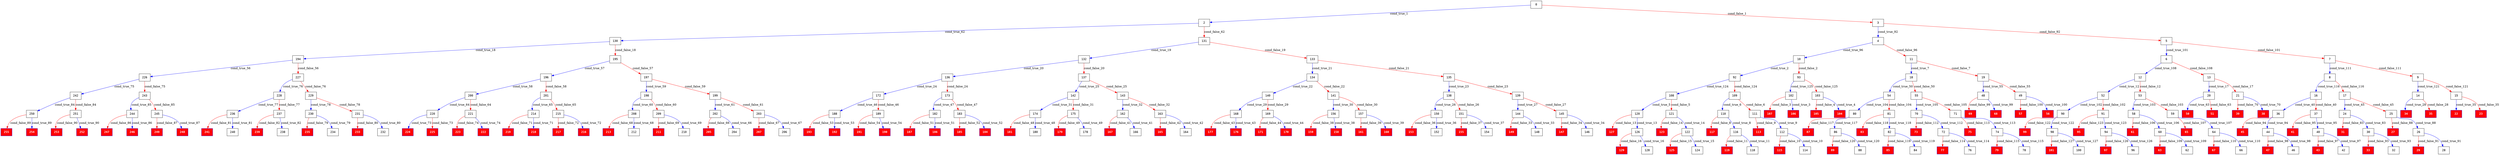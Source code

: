 digraph ExecutionTree {
	node [color=black fontname=Courier height=.5 shape=record]
	224 [color=blue, fillcolor=red, style=filled, fontcolor=white, fontname="Courier-Bold"]
	193 [color=blue, fillcolor=red, style=filled, fontcolor=white, fontname="Courier-Bold"]
	191 [color=blue, fillcolor=red, style=filled, fontcolor=white, fontname="Courier-Bold"]
	190 [color=blue, fillcolor=red, style=filled, fontcolor=white, fontname="Courier-Bold"]
	187 [color=blue, fillcolor=red, style=filled, fontcolor=white, fontname="Courier-Bold"]
	185 [color=blue, fillcolor=red, style=filled, fontcolor=white, fontname="Courier-Bold"]
	184 [color=blue, fillcolor=red, style=filled, fontcolor=white, fontname="Courier-Bold"]
	181 [color=blue, fillcolor=red, style=filled, fontcolor=white, fontname="Courier-Bold"]
	179 [color=blue, fillcolor=red, style=filled, fontcolor=white, fontname="Courier-Bold"]
	177 [color=blue, fillcolor=red, style=filled, fontcolor=white, fontname="Courier-Bold"]
	186 [color=blue, fillcolor=red, style=filled, fontcolor=white, fontname="Courier-Bold"]
	171 [color=blue, fillcolor=red, style=filled, fontcolor=white, fontname="Courier-Bold"]
	170 [color=blue, fillcolor=red, style=filled, fontcolor=white, fontname="Courier-Bold"]
	167 [color=blue, fillcolor=red, style=filled, fontcolor=white, fontname="Courier-Bold"]
	165 [color=blue, fillcolor=red, style=filled, fontcolor=white, fontname="Courier-Bold"]
	161 [color=blue, fillcolor=red, style=filled, fontcolor=white, fontname="Courier-Bold"]
	159 [color=blue, fillcolor=red, style=filled, fontcolor=white, fontname="Courier-Bold"]
	22 [color=blue, fillcolor=red, style=filled, fontcolor=white, fontname="Courier-Bold"]
	160 [color=blue, fillcolor=red, style=filled, fontcolor=white, fontname="Courier-Bold"]
	155 [color=blue, fillcolor=red, style=filled, fontcolor=white, fontname="Courier-Bold"]
	153 [color=blue, fillcolor=red, style=filled, fontcolor=white, fontname="Courier-Bold"]
	149 [color=blue, fillcolor=red, style=filled, fontcolor=white, fontname="Courier-Bold"]
	147 [color=blue, fillcolor=red, style=filled, fontcolor=white, fontname="Courier-Bold"]
	158 [color=blue, fillcolor=red, style=filled, fontcolor=white, fontname="Courier-Bold"]
	50 [color=blue, fillcolor=red, style=filled, fontcolor=white, fontname="Courier-Bold"]
	176 [color=blue, fillcolor=red, style=filled, fontcolor=white, fontname="Courier-Bold"]
	192 [color=blue, fillcolor=red, style=filled, fontcolor=white, fontname="Courier-Bold"]
	129 [color=blue, fillcolor=red, style=filled, fontcolor=white, fontname="Courier-Bold"]
	127 [color=blue, fillcolor=red, style=filled, fontcolor=white, fontname="Courier-Bold"]
	125 [color=blue, fillcolor=red, style=filled, fontcolor=white, fontname="Courier-Bold"]
	123 [color=blue, fillcolor=red, style=filled, fontcolor=white, fontname="Courier-Bold"]
	119 [color=blue, fillcolor=red, style=filled, fontcolor=white, fontname="Courier-Bold"]
	117 [color=blue, fillcolor=red, style=filled, fontcolor=white, fontname="Courier-Bold"]
	115 [color=blue, fillcolor=red, style=filled, fontcolor=white, fontname="Courier-Bold"]
	113 [color=blue, fillcolor=red, style=filled, fontcolor=white, fontname="Courier-Bold"]
	107 [color=blue, fillcolor=red, style=filled, fontcolor=white, fontname="Courier-Bold"]
	105 [color=blue, fillcolor=red, style=filled, fontcolor=white, fontname="Courier-Bold"]
	104 [color=blue, fillcolor=red, style=filled, fontcolor=white, fontname="Courier-Bold"]
	101 [color=blue, fillcolor=red, style=filled, fontcolor=white, fontname="Courier-Bold"]
	99 [color=blue, fillcolor=red, style=filled, fontcolor=white, fontname="Courier-Bold"]
	34 [color=blue, fillcolor=red, style=filled, fontcolor=white, fontname="Courier-Bold"]
	97 [color=blue, fillcolor=red, style=filled, fontcolor=white, fontname="Courier-Bold"]
	95 [color=blue, fillcolor=red, style=filled, fontcolor=white, fontname="Courier-Bold"]
	106 [color=blue, fillcolor=red, style=filled, fontcolor=white, fontname="Courier-Bold"]
	89 [color=blue, fillcolor=red, style=filled, fontcolor=white, fontname="Courier-Bold"]
	87 [color=blue, fillcolor=red, style=filled, fontcolor=white, fontname="Courier-Bold"]
	85 [color=blue, fillcolor=red, style=filled, fontcolor=white, fontname="Courier-Bold"]
	83 [color=blue, fillcolor=red, style=filled, fontcolor=white, fontname="Courier-Bold"]
	79 [color=blue, fillcolor=red, style=filled, fontcolor=white, fontname="Courier-Bold"]
	77 [color=blue, fillcolor=red, style=filled, fontcolor=white, fontname="Courier-Bold"]
	75 [color=blue, fillcolor=red, style=filled, fontcolor=white, fontname="Courier-Bold"]
	73 [color=blue, fillcolor=red, style=filled, fontcolor=white, fontname="Courier-Bold"]
	69 [color=blue, fillcolor=red, style=filled, fontcolor=white, fontname="Courier-Bold"]
	67 [color=blue, fillcolor=red, style=filled, fontcolor=white, fontname="Courier-Bold"]
	65 [color=blue, fillcolor=red, style=filled, fontcolor=white, fontname="Courier-Bold"]
	63 [color=blue, fillcolor=red, style=filled, fontcolor=white, fontname="Courier-Bold"]
	61 [color=blue, fillcolor=red, style=filled, fontcolor=white, fontname="Courier-Bold"]
	57 [color=blue, fillcolor=red, style=filled, fontcolor=white, fontname="Courier-Bold"]
	51 [color=blue, fillcolor=red, style=filled, fontcolor=white, fontname="Courier-Bold"]
	56 [color=blue, fillcolor=red, style=filled, fontcolor=white, fontname="Courier-Bold"]
	47 [color=blue, fillcolor=red, style=filled, fontcolor=white, fontname="Courier-Bold"]
	45 [color=blue, fillcolor=red, style=filled, fontcolor=white, fontname="Courier-Bold"]
	43 [color=blue, fillcolor=red, style=filled, fontcolor=white, fontname="Courier-Bold"]
	41 [color=blue, fillcolor=red, style=filled, fontcolor=white, fontname="Courier-Bold"]
	39 [color=blue, fillcolor=red, style=filled, fontcolor=white, fontname="Courier-Bold"]
	35 [color=blue, fillcolor=red, style=filled, fontcolor=white, fontname="Courier-Bold"]
	33 [color=blue, fillcolor=red, style=filled, fontcolor=white, fontname="Courier-Bold"]
	31 [color=blue, fillcolor=red, style=filled, fontcolor=white, fontname="Courier-Bold"]
	29 [color=blue, fillcolor=red, style=filled, fontcolor=white, fontname="Courier-Bold"]
	27 [color=blue, fillcolor=red, style=filled, fontcolor=white, fontname="Courier-Bold"]
	255 [color=blue, fillcolor=red, style=filled, fontcolor=white, fontname="Courier-Bold"]
	253 [color=blue, fillcolor=red, style=filled, fontcolor=white, fontname="Courier-Bold"]
	252 [color=blue, fillcolor=red, style=filled, fontcolor=white, fontname="Courier-Bold"]
	249 [color=blue, fillcolor=red, style=filled, fontcolor=white, fontname="Courier-Bold"]
	247 [color=blue, fillcolor=red, style=filled, fontcolor=white, fontname="Courier-Bold"]
	248 [color=blue, fillcolor=red, style=filled, fontcolor=white, fontname="Courier-Bold"]
	246 [color=blue, fillcolor=red, style=filled, fontcolor=white, fontname="Courier-Bold"]
	241 [color=blue, fillcolor=red, style=filled, fontcolor=white, fontname="Courier-Bold"]
	239 [color=blue, fillcolor=red, style=filled, fontcolor=white, fontname="Courier-Bold"]
	23 [color=blue, fillcolor=red, style=filled, fontcolor=white, fontname="Courier-Bold"]
	235 [color=blue, fillcolor=red, style=filled, fontcolor=white, fontname="Courier-Bold"]
	233 [color=blue, fillcolor=red, style=filled, fontcolor=white, fontname="Courier-Bold"]
	225 [color=blue, fillcolor=red, style=filled, fontcolor=white, fontname="Courier-Bold"]
	223 [color=blue, fillcolor=red, style=filled, fontcolor=white, fontname="Courier-Bold"]
	222 [color=blue, fillcolor=red, style=filled, fontcolor=white, fontname="Courier-Bold"]
	219 [color=blue, fillcolor=red, style=filled, fontcolor=white, fontname="Courier-Bold"]
	38 [color=blue, fillcolor=red, style=filled, fontcolor=white, fontname="Courier-Bold"]
	217 [color=blue, fillcolor=red, style=filled, fontcolor=white, fontname="Courier-Bold"]
	216 [color=blue, fillcolor=red, style=filled, fontcolor=white, fontname="Courier-Bold"]
	213 [color=blue, fillcolor=red, style=filled, fontcolor=white, fontname="Courier-Bold"]
	211 [color=blue, fillcolor=red, style=filled, fontcolor=white, fontname="Courier-Bold"]
	207 [color=blue, fillcolor=red, style=filled, fontcolor=white, fontname="Courier-Bold"]
	205 [color=blue, fillcolor=red, style=filled, fontcolor=white, fontname="Courier-Bold"]
	218 [color=blue, fillcolor=red, style=filled, fontcolor=white, fontname="Courier-Bold"]
	68 [color=blue, fillcolor=red, style=filled, fontcolor=white, fontname="Courier-Bold"]
	254 [color=blue, fillcolor=red, style=filled, fontcolor=white, fontname="Courier-Bold"]
	0 -> 2 [label=cond_true_1 color=blue]
	0 -> 3 [label=cond_false_1 color=red]
	2 -> 130 [label=cond_true_62 color=blue]
	2 -> 131 [label=cond_false_62 color=red]
	3 -> 4 [label=cond_true_92 color=blue]
	3 -> 5 [label=cond_false_92 color=red]
	10 -> 92 [label=cond_true_2 color=blue]
	10 -> 93 [label=cond_false_2 color=red]
	92 -> 108 [label=cond_true_124 color=blue]
	92 -> 109 [label=cond_false_124 color=red]
	93 -> 102 [label=cond_true_125 color=blue]
	93 -> 103 [label=cond_false_125 color=red]
	102 -> 106 [label=cond_true_3 color=blue]
	102 -> 107 [label=cond_false_3 color=red]
	103 -> 104 [label=cond_true_4 color=blue]
	103 -> 105 [label=cond_false_4 color=red]
	108 -> 120 [label=cond_true_5 color=blue]
	108 -> 121 [label=cond_false_5 color=red]
	120 -> 126 [label=cond_true_13 color=blue]
	120 -> 127 [label=cond_false_13 color=red]
	121 -> 122 [label=cond_true_14 color=blue]
	121 -> 123 [label=cond_false_14 color=red]
	109 -> 110 [label=cond_true_6 color=blue]
	109 -> 111 [label=cond_false_6 color=red]
	110 -> 116 [label=cond_true_8 color=blue]
	110 -> 117 [label=cond_false_8 color=red]
	111 -> 112 [label=cond_true_9 color=blue]
	111 -> 113 [label=cond_false_9 color=red]
	11 -> 18 [label=cond_true_7 color=blue]
	11 -> 19 [label=cond_false_7 color=red]
	18 -> 54 [label=cond_true_50 color=blue]
	18 -> 55 [label=cond_false_50 color=red]
	19 -> 48 [label=cond_true_55 color=blue]
	19 -> 49 [label=cond_false_55 color=red]
	116 -> 118 [label=cond_true_11 color=blue]
	116 -> 119 [label=cond_false_11 color=red]
	112 -> 114 [label=cond_true_10 color=blue]
	112 -> 115 [label=cond_false_10 color=red]
	12 -> 52 [label=cond_true_12 color=blue]
	12 -> 53 [label=cond_false_12 color=red]
	52 -> 90 [label=cond_true_102 color=blue]
	52 -> 91 [label=cond_false_102 color=red]
	53 -> 58 [label=cond_true_103 color=blue]
	53 -> 59 [label=cond_false_103 color=red]
	126 -> 128 [label=cond_true_16 color=blue]
	126 -> 129 [label=cond_false_16 color=red]
	122 -> 124 [label=cond_true_15 color=blue]
	122 -> 125 [label=cond_false_15 color=red]
	13 -> 20 [label=cond_true_17 color=blue]
	13 -> 21 [label=cond_false_17 color=red]
	20 -> 50 [label=cond_true_63 color=blue]
	20 -> 51 [label=cond_false_63 color=red]
	21 -> 38 [label=cond_true_70 color=blue]
	21 -> 39 [label=cond_false_70 color=red]
	130 -> 194 [label=cond_true_18 color=blue]
	130 -> 195 [label=cond_false_18 color=red]
	194 -> 226 [label=cond_true_56 color=blue]
	194 -> 227 [label=cond_false_56 color=red]
	195 -> 196 [label=cond_true_57 color=blue]
	195 -> 197 [label=cond_false_57 color=red]
	131 -> 132 [label=cond_true_19 color=blue]
	131 -> 133 [label=cond_false_19 color=red]
	132 -> 136 [label=cond_true_20 color=blue]
	132 -> 137 [label=cond_false_20 color=red]
	133 -> 134 [label=cond_true_21 color=blue]
	133 -> 135 [label=cond_false_21 color=red]
	136 -> 172 [label=cond_true_24 color=blue]
	136 -> 173 [label=cond_false_24 color=red]
	137 -> 142 [label=cond_true_25 color=blue]
	137 -> 143 [label=cond_false_25 color=red]
	134 -> 140 [label=cond_true_22 color=blue]
	134 -> 141 [label=cond_false_22 color=red]
	135 -> 138 [label=cond_true_23 color=blue]
	135 -> 139 [label=cond_false_23 color=red]
	140 -> 168 [label=cond_true_29 color=blue]
	140 -> 169 [label=cond_false_29 color=red]
	141 -> 156 [label=cond_true_30 color=blue]
	141 -> 157 [label=cond_false_30 color=red]
	138 -> 150 [label=cond_true_26 color=blue]
	138 -> 151 [label=cond_false_26 color=red]
	139 -> 144 [label=cond_true_27 color=blue]
	139 -> 145 [label=cond_false_27 color=red]
	172 -> 188 [label=cond_true_46 color=blue]
	172 -> 189 [label=cond_false_46 color=red]
	173 -> 182 [label=cond_true_47 color=blue]
	173 -> 183 [label=cond_false_47 color=red]
	142 -> 174 [label=cond_true_31 color=blue]
	142 -> 175 [label=cond_false_31 color=red]
	143 -> 162 [label=cond_true_32 color=blue]
	143 -> 163 [label=cond_false_32 color=red]
	150 -> 152 [label=cond_true_36 color=blue]
	150 -> 153 [label=cond_false_36 color=red]
	151 -> 154 [label=cond_true_37 color=blue]
	151 -> 155 [label=cond_false_37 color=red]
	144 -> 148 [label=cond_true_33 color=blue]
	144 -> 149 [label=cond_false_33 color=red]
	145 -> 146 [label=cond_true_34 color=blue]
	145 -> 147 [label=cond_false_34 color=red]
	14 -> 34 [label=cond_true_28 color=blue]
	14 -> 35 [label=cond_false_28 color=red]
	168 -> 176 [label=cond_true_43 color=blue]
	168 -> 177 [label=cond_false_43 color=red]
	169 -> 170 [label=cond_true_44 color=blue]
	169 -> 171 [label=cond_false_44 color=red]
	156 -> 158 [label=cond_true_38 color=blue]
	156 -> 159 [label=cond_false_38 color=red]
	157 -> 160 [label=cond_true_39 color=blue]
	157 -> 161 [label=cond_false_39 color=red]
	174 -> 180 [label=cond_true_48 color=blue]
	174 -> 181 [label=cond_false_48 color=red]
	175 -> 178 [label=cond_true_49 color=blue]
	175 -> 179 [label=cond_false_49 color=red]
	162 -> 166 [label=cond_true_41 color=blue]
	162 -> 167 [label=cond_false_41 color=red]
	163 -> 164 [label=cond_true_42 color=blue]
	163 -> 165 [label=cond_false_42 color=red]
	15 -> 22 [label=cond_true_35 color=blue]
	15 -> 23 [label=cond_false_35 color=red]
	16 -> 36 [label=cond_true_40 color=blue]
	16 -> 37 [label=cond_false_40 color=red]
	36 -> 44 [label=cond_true_94 color=blue]
	36 -> 45 [label=cond_false_94 color=red]
	37 -> 40 [label=cond_true_95 color=blue]
	37 -> 41 [label=cond_false_95 color=red]
	17 -> 24 [label=cond_true_45 color=blue]
	17 -> 25 [label=cond_false_45 color=red]
	24 -> 30 [label=cond_true_83 color=blue]
	24 -> 31 [label=cond_false_83 color=red]
	25 -> 26 [label=cond_true_88 color=blue]
	25 -> 27 [label=cond_false_88 color=red]
	188 -> 192 [label=cond_true_53 color=blue]
	188 -> 193 [label=cond_false_53 color=red]
	189 -> 190 [label=cond_true_54 color=blue]
	189 -> 191 [label=cond_false_54 color=red]
	182 -> 186 [label=cond_true_51 color=blue]
	182 -> 187 [label=cond_false_51 color=red]
	183 -> 184 [label=cond_true_52 color=blue]
	183 -> 185 [label=cond_false_52 color=red]
	54 -> 80 [label=cond_true_104 color=blue]
	54 -> 81 [label=cond_false_104 color=red]
	55 -> 70 [label=cond_true_105 color=blue]
	55 -> 71 [label=cond_false_105 color=red]
	48 -> 68 [label=cond_true_99 color=blue]
	48 -> 69 [label=cond_false_99 color=red]
	49 -> 56 [label=cond_true_100 color=blue]
	49 -> 57 [label=cond_false_100 color=red]
	226 -> 242 [label=cond_true_75 color=blue]
	226 -> 243 [label=cond_false_75 color=red]
	227 -> 228 [label=cond_true_76 color=blue]
	227 -> 229 [label=cond_false_76 color=red]
	196 -> 200 [label=cond_true_58 color=blue]
	196 -> 201 [label=cond_false_58 color=red]
	197 -> 198 [label=cond_true_59 color=blue]
	197 -> 199 [label=cond_false_59 color=red]
	200 -> 220 [label=cond_true_64 color=blue]
	200 -> 221 [label=cond_false_64 color=red]
	201 -> 214 [label=cond_true_65 color=blue]
	201 -> 215 [label=cond_false_65 color=red]
	198 -> 208 [label=cond_true_60 color=blue]
	198 -> 209 [label=cond_false_60 color=red]
	199 -> 202 [label=cond_true_61 color=blue]
	199 -> 203 [label=cond_false_61 color=red]
	208 -> 212 [label=cond_true_68 color=blue]
	208 -> 213 [label=cond_false_68 color=red]
	209 -> 210 [label=cond_true_69 color=blue]
	209 -> 211 [label=cond_false_69 color=red]
	202 -> 204 [label=cond_true_66 color=blue]
	202 -> 205 [label=cond_false_66 color=red]
	203 -> 206 [label=cond_true_67 color=blue]
	203 -> 207 [label=cond_false_67 color=red]
	220 -> 224 [label=cond_true_73 color=blue]
	220 -> 225 [label=cond_false_73 color=red]
	221 -> 222 [label=cond_true_74 color=blue]
	221 -> 223 [label=cond_false_74 color=red]
	214 -> 218 [label=cond_true_71 color=blue]
	214 -> 219 [label=cond_false_71 color=red]
	215 -> 216 [label=cond_true_72 color=blue]
	215 -> 217 [label=cond_false_72 color=red]
	242 -> 250 [label=cond_true_84 color=blue]
	242 -> 251 [label=cond_false_84 color=red]
	243 -> 244 [label=cond_true_85 color=blue]
	243 -> 245 [label=cond_false_85 color=red]
	228 -> 236 [label=cond_true_77 color=blue]
	228 -> 237 [label=cond_false_77 color=red]
	229 -> 230 [label=cond_true_78 color=blue]
	229 -> 231 [label=cond_false_78 color=red]
	236 -> 240 [label=cond_true_81 color=blue]
	236 -> 241 [label=cond_false_81 color=red]
	237 -> 238 [label=cond_true_82 color=blue]
	237 -> 239 [label=cond_false_82 color=red]
	230 -> 234 [label=cond_true_79 color=blue]
	230 -> 235 [label=cond_false_79 color=red]
	231 -> 232 [label=cond_true_80 color=blue]
	231 -> 233 [label=cond_false_80 color=red]
	30 -> 32 [label=cond_true_93 color=blue]
	30 -> 33 [label=cond_false_93 color=red]
	250 -> 254 [label=cond_true_89 color=blue]
	250 -> 255 [label=cond_false_89 color=red]
	251 -> 252 [label=cond_true_90 color=blue]
	251 -> 253 [label=cond_false_90 color=red]
	244 -> 246 [label=cond_true_86 color=blue]
	244 -> 247 [label=cond_false_86 color=red]
	245 -> 248 [label=cond_true_87 color=blue]
	245 -> 249 [label=cond_false_87 color=red]
	26 -> 28 [label=cond_true_91 color=blue]
	26 -> 29 [label=cond_false_91 color=red]
	4 -> 10 [label=cond_true_96 color=blue]
	4 -> 11 [label=cond_false_96 color=red]
	5 -> 6 [label=cond_true_101 color=blue]
	5 -> 7 [label=cond_false_101 color=red]
	44 -> 46 [label=cond_true_98 color=blue]
	44 -> 47 [label=cond_false_98 color=red]
	40 -> 42 [label=cond_true_97 color=blue]
	40 -> 43 [label=cond_false_97 color=red]
	6 -> 12 [label=cond_true_108 color=blue]
	6 -> 13 [label=cond_false_108 color=red]
	7 -> 8 [label=cond_true_111 color=blue]
	7 -> 9 [label=cond_false_111 color=red]
	90 -> 98 [label=cond_true_122 color=blue]
	90 -> 99 [label=cond_false_122 color=red]
	91 -> 94 [label=cond_true_123 color=blue]
	91 -> 95 [label=cond_false_123 color=red]
	58 -> 60 [label=cond_true_106 color=blue]
	58 -> 61 [label=cond_false_106 color=red]
	59 -> 64 [label=cond_true_107 color=blue]
	59 -> 65 [label=cond_false_107 color=red]
	80 -> 86 [label=cond_true_117 color=blue]
	80 -> 87 [label=cond_false_117 color=red]
	81 -> 82 [label=cond_true_118 color=blue]
	81 -> 83 [label=cond_false_118 color=red]
	70 -> 72 [label=cond_true_112 color=blue]
	70 -> 73 [label=cond_false_112 color=red]
	71 -> 74 [label=cond_true_113 color=blue]
	71 -> 75 [label=cond_false_113 color=red]
	60 -> 62 [label=cond_true_109 color=blue]
	60 -> 63 [label=cond_false_109 color=red]
	64 -> 66 [label=cond_true_110 color=blue]
	64 -> 67 [label=cond_false_110 color=red]
	8 -> 16 [label=cond_true_116 color=blue]
	8 -> 17 [label=cond_false_116 color=red]
	9 -> 14 [label=cond_true_121 color=blue]
	9 -> 15 [label=cond_false_121 color=red]
	72 -> 76 [label=cond_true_114 color=blue]
	72 -> 77 [label=cond_false_114 color=red]
	74 -> 78 [label=cond_true_115 color=blue]
	74 -> 79 [label=cond_false_115 color=red]
	86 -> 88 [label=cond_true_120 color=blue]
	86 -> 89 [label=cond_false_120 color=red]
	82 -> 84 [label=cond_true_119 color=blue]
	82 -> 85 [label=cond_false_119 color=red]
	98 -> 100 [label=cond_true_127 color=blue]
	98 -> 101 [label=cond_false_127 color=red]
	94 -> 96 [label=cond_true_126 color=blue]
	94 -> 97 [label=cond_false_126 color=red]
}
